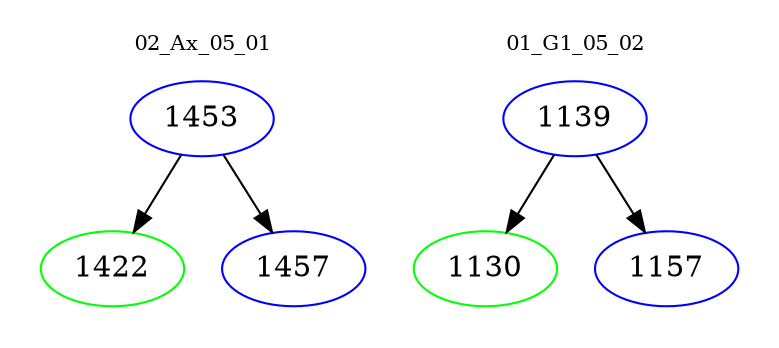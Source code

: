 digraph{
subgraph cluster_0 {
color = white
label = "02_Ax_05_01";
fontsize=10;
T0_1453 [label="1453", color="blue"]
T0_1453 -> T0_1422 [color="black"]
T0_1422 [label="1422", color="green"]
T0_1453 -> T0_1457 [color="black"]
T0_1457 [label="1457", color="blue"]
}
subgraph cluster_1 {
color = white
label = "01_G1_05_02";
fontsize=10;
T1_1139 [label="1139", color="blue"]
T1_1139 -> T1_1130 [color="black"]
T1_1130 [label="1130", color="green"]
T1_1139 -> T1_1157 [color="black"]
T1_1157 [label="1157", color="blue"]
}
}
